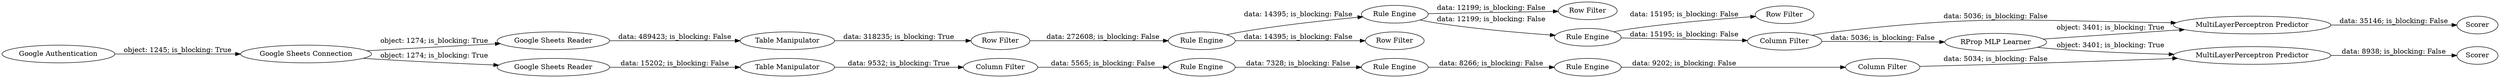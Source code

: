 digraph {
	"-2469237314983219112_43" [label="MultiLayerPerceptron Predictor"]
	"-2469237314983219112_40" [label="Rule Engine"]
	"-2469237314983219112_42" [label=Scorer]
	"-2469237314983219112_32" [label="Rule Engine"]
	"-2469237314983219112_41" [label="Column Filter"]
	"-2469237314983219112_33" [label="Rule Engine"]
	"-2469237314983219112_5" [label="Google Authentication"]
	"-2469237314983219112_34" [label="Row Filter"]
	"-2469237314983219112_37" [label="Column Filter"]
	"-2469237314983219112_30" [label="Column Filter"]
	"-2469237314983219112_18" [label="Table Manipulator"]
	"-2469237314983219112_29" [label="MultiLayerPerceptron Predictor"]
	"-2469237314983219112_4" [label="Google Sheets Connection"]
	"-2469237314983219112_45" [label="Row Filter"]
	"-2469237314983219112_10" [label="Table Manipulator"]
	"-2469237314983219112_35" [label="Rule Engine"]
	"-2469237314983219112_36" [label="RProp MLP Learner"]
	"-2469237314983219112_39" [label="Rule Engine"]
	"-2469237314983219112_2" [label="Google Sheets Reader"]
	"-2469237314983219112_44" [label=Scorer]
	"-2469237314983219112_16" [label="Row Filter"]
	"-2469237314983219112_17" [label="Google Sheets Reader"]
	"-2469237314983219112_46" [label="Row Filter"]
	"-2469237314983219112_38" [label="Rule Engine"]
	"-2469237314983219112_39" -> "-2469237314983219112_40" [label="data: 8266; is_blocking: False"]
	"-2469237314983219112_40" -> "-2469237314983219112_41" [label="data: 9202; is_blocking: False"]
	"-2469237314983219112_41" -> "-2469237314983219112_29" [label="data: 5034; is_blocking: False"]
	"-2469237314983219112_37" -> "-2469237314983219112_36" [label="data: 5036; is_blocking: False"]
	"-2469237314983219112_29" -> "-2469237314983219112_42" [label="data: 8938; is_blocking: False"]
	"-2469237314983219112_30" -> "-2469237314983219112_38" [label="data: 5565; is_blocking: False"]
	"-2469237314983219112_2" -> "-2469237314983219112_10" [label="data: 489423; is_blocking: False"]
	"-2469237314983219112_38" -> "-2469237314983219112_39" [label="data: 7328; is_blocking: False"]
	"-2469237314983219112_4" -> "-2469237314983219112_2" [label="object: 1274; is_blocking: True"]
	"-2469237314983219112_4" -> "-2469237314983219112_17" [label="object: 1274; is_blocking: True"]
	"-2469237314983219112_18" -> "-2469237314983219112_30" [label="data: 9532; is_blocking: True"]
	"-2469237314983219112_33" -> "-2469237314983219112_35" [label="data: 12199; is_blocking: False"]
	"-2469237314983219112_36" -> "-2469237314983219112_29" [label="object: 3401; is_blocking: True"]
	"-2469237314983219112_32" -> "-2469237314983219112_33" [label="data: 14395; is_blocking: False"]
	"-2469237314983219112_43" -> "-2469237314983219112_44" [label="data: 35146; is_blocking: False"]
	"-2469237314983219112_36" -> "-2469237314983219112_43" [label="object: 3401; is_blocking: True"]
	"-2469237314983219112_32" -> "-2469237314983219112_46" [label="data: 14395; is_blocking: False"]
	"-2469237314983219112_35" -> "-2469237314983219112_37" [label="data: 15195; is_blocking: False"]
	"-2469237314983219112_35" -> "-2469237314983219112_34" [label="data: 15195; is_blocking: False"]
	"-2469237314983219112_37" -> "-2469237314983219112_43" [label="data: 5036; is_blocking: False"]
	"-2469237314983219112_10" -> "-2469237314983219112_16" [label="data: 318235; is_blocking: True"]
	"-2469237314983219112_16" -> "-2469237314983219112_32" [label="data: 272608; is_blocking: False"]
	"-2469237314983219112_33" -> "-2469237314983219112_45" [label="data: 12199; is_blocking: False"]
	"-2469237314983219112_17" -> "-2469237314983219112_18" [label="data: 15202; is_blocking: False"]
	"-2469237314983219112_5" -> "-2469237314983219112_4" [label="object: 1245; is_blocking: True"]
	rankdir=LR
}

